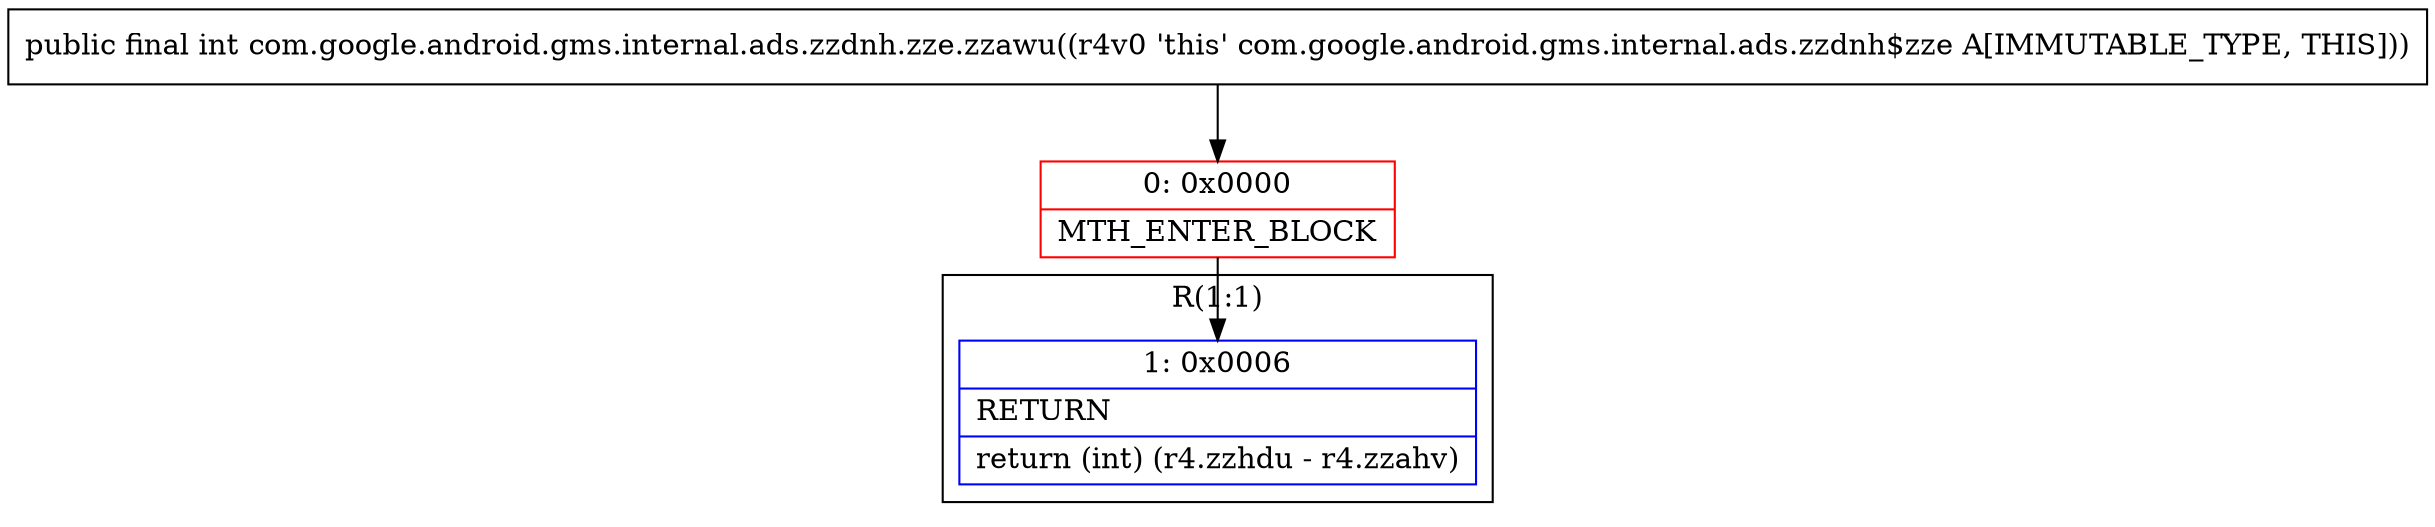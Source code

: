digraph "CFG forcom.google.android.gms.internal.ads.zzdnh.zze.zzawu()I" {
subgraph cluster_Region_1634369410 {
label = "R(1:1)";
node [shape=record,color=blue];
Node_1 [shape=record,label="{1\:\ 0x0006|RETURN\l|return (int) (r4.zzhdu \- r4.zzahv)\l}"];
}
Node_0 [shape=record,color=red,label="{0\:\ 0x0000|MTH_ENTER_BLOCK\l}"];
MethodNode[shape=record,label="{public final int com.google.android.gms.internal.ads.zzdnh.zze.zzawu((r4v0 'this' com.google.android.gms.internal.ads.zzdnh$zze A[IMMUTABLE_TYPE, THIS])) }"];
MethodNode -> Node_0;
Node_0 -> Node_1;
}

